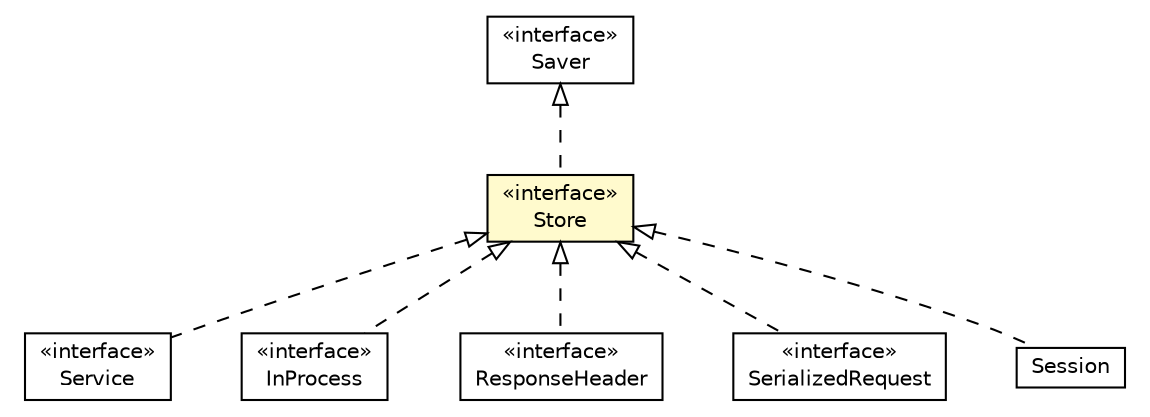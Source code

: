 #!/usr/local/bin/dot
#
# Class diagram 
# Generated by UMLGraph version R5_6-24-gf6e263 (http://www.umlgraph.org/)
#

digraph G {
	edge [fontname="Helvetica",fontsize=10,labelfontname="Helvetica",labelfontsize=10];
	node [fontname="Helvetica",fontsize=10,shape=plaintext];
	nodesep=0.25;
	ranksep=0.5;
	// io.reinert.requestor.core.Service
	c78734 [label=<<table title="io.reinert.requestor.core.Service" border="0" cellborder="1" cellspacing="0" cellpadding="2" port="p" href="./Service.html">
		<tr><td><table border="0" cellspacing="0" cellpadding="1">
<tr><td align="center" balign="center"> &#171;interface&#187; </td></tr>
<tr><td align="center" balign="center"> Service </td></tr>
		</table></td></tr>
		</table>>, URL="./Service.html", fontname="Helvetica", fontcolor="black", fontsize=10.0];
	// io.reinert.requestor.core.InProcess
	c78735 [label=<<table title="io.reinert.requestor.core.InProcess" border="0" cellborder="1" cellspacing="0" cellpadding="2" port="p" href="./InProcess.html">
		<tr><td><table border="0" cellspacing="0" cellpadding="1">
<tr><td align="center" balign="center"> &#171;interface&#187; </td></tr>
<tr><td align="center" balign="center"> InProcess </td></tr>
		</table></td></tr>
		</table>>, URL="./InProcess.html", fontname="Helvetica", fontcolor="black", fontsize=10.0];
	// io.reinert.requestor.core.Store
	c78736 [label=<<table title="io.reinert.requestor.core.Store" border="0" cellborder="1" cellspacing="0" cellpadding="2" port="p" bgcolor="lemonChiffon" href="./Store.html">
		<tr><td><table border="0" cellspacing="0" cellpadding="1">
<tr><td align="center" balign="center"> &#171;interface&#187; </td></tr>
<tr><td align="center" balign="center"> Store </td></tr>
		</table></td></tr>
		</table>>, URL="./Store.html", fontname="Helvetica", fontcolor="black", fontsize=10.0];
	// io.reinert.requestor.core.Saver
	c78749 [label=<<table title="io.reinert.requestor.core.Saver" border="0" cellborder="1" cellspacing="0" cellpadding="2" port="p" href="./Saver.html">
		<tr><td><table border="0" cellspacing="0" cellpadding="1">
<tr><td align="center" balign="center"> &#171;interface&#187; </td></tr>
<tr><td align="center" balign="center"> Saver </td></tr>
		</table></td></tr>
		</table>>, URL="./Saver.html", fontname="Helvetica", fontcolor="black", fontsize=10.0];
	// io.reinert.requestor.core.ResponseHeader
	c78758 [label=<<table title="io.reinert.requestor.core.ResponseHeader" border="0" cellborder="1" cellspacing="0" cellpadding="2" port="p" href="./ResponseHeader.html">
		<tr><td><table border="0" cellspacing="0" cellpadding="1">
<tr><td align="center" balign="center"> &#171;interface&#187; </td></tr>
<tr><td align="center" balign="center"> ResponseHeader </td></tr>
		</table></td></tr>
		</table>>, URL="./ResponseHeader.html", fontname="Helvetica", fontcolor="black", fontsize=10.0];
	// io.reinert.requestor.core.SerializedRequest
	c78761 [label=<<table title="io.reinert.requestor.core.SerializedRequest" border="0" cellborder="1" cellspacing="0" cellpadding="2" port="p" href="./SerializedRequest.html">
		<tr><td><table border="0" cellspacing="0" cellpadding="1">
<tr><td align="center" balign="center"> &#171;interface&#187; </td></tr>
<tr><td align="center" balign="center"> SerializedRequest </td></tr>
		</table></td></tr>
		</table>>, URL="./SerializedRequest.html", fontname="Helvetica", fontcolor="black", fontsize=10.0];
	// io.reinert.requestor.core.Session
	c78764 [label=<<table title="io.reinert.requestor.core.Session" border="0" cellborder="1" cellspacing="0" cellpadding="2" port="p" href="./Session.html">
		<tr><td><table border="0" cellspacing="0" cellpadding="1">
<tr><td align="center" balign="center"> Session </td></tr>
		</table></td></tr>
		</table>>, URL="./Session.html", fontname="Helvetica", fontcolor="black", fontsize=10.0];
	//io.reinert.requestor.core.Service implements io.reinert.requestor.core.Store
	c78736:p -> c78734:p [dir=back,arrowtail=empty,style=dashed];
	//io.reinert.requestor.core.InProcess implements io.reinert.requestor.core.Store
	c78736:p -> c78735:p [dir=back,arrowtail=empty,style=dashed];
	//io.reinert.requestor.core.Store implements io.reinert.requestor.core.Saver
	c78749:p -> c78736:p [dir=back,arrowtail=empty,style=dashed];
	//io.reinert.requestor.core.ResponseHeader implements io.reinert.requestor.core.Store
	c78736:p -> c78758:p [dir=back,arrowtail=empty,style=dashed];
	//io.reinert.requestor.core.SerializedRequest implements io.reinert.requestor.core.Store
	c78736:p -> c78761:p [dir=back,arrowtail=empty,style=dashed];
	//io.reinert.requestor.core.Session implements io.reinert.requestor.core.Store
	c78736:p -> c78764:p [dir=back,arrowtail=empty,style=dashed];
}

